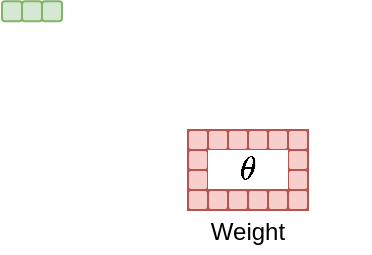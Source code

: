 <mxfile version="24.7.17">
  <diagram name="Page-1" id="_gRGWOFDqU3hSQWJzQTY">
    <mxGraphModel dx="1012" dy="705" grid="1" gridSize="10" guides="1" tooltips="1" connect="1" arrows="1" fold="1" page="1" pageScale="1" pageWidth="850" pageHeight="1100" math="0" shadow="0">
      <root>
        <mxCell id="0" />
        <mxCell id="1" parent="0" />
        <mxCell id="WS_xZBE_3K333JoHeQVc-1" value="" style="group;fillColor=default;strokeColor=#b85450;" vertex="1" connectable="0" parent="1">
          <mxGeometry x="590" y="340" width="60" height="40" as="geometry" />
        </mxCell>
        <mxCell id="WS_xZBE_3K333JoHeQVc-2" value="" style="group;fillColor=#f8cecc;strokeColor=#b85450;" vertex="1" connectable="0" parent="WS_xZBE_3K333JoHeQVc-1">
          <mxGeometry y="10" width="60" height="10" as="geometry" />
        </mxCell>
        <mxCell id="WS_xZBE_3K333JoHeQVc-3" value="" style="rounded=1;whiteSpace=wrap;html=1;fillColor=#f8cecc;strokeColor=#b85450;" vertex="1" parent="WS_xZBE_3K333JoHeQVc-2">
          <mxGeometry width="10" height="10" as="geometry" />
        </mxCell>
        <mxCell id="WS_xZBE_3K333JoHeQVc-4" value="" style="rounded=1;whiteSpace=wrap;html=1;fillColor=#f8cecc;strokeColor=#b85450;" vertex="1" parent="WS_xZBE_3K333JoHeQVc-2">
          <mxGeometry x="10" width="10" height="10" as="geometry" />
        </mxCell>
        <mxCell id="WS_xZBE_3K333JoHeQVc-5" value="" style="rounded=1;whiteSpace=wrap;html=1;fillColor=#f8cecc;strokeColor=#b85450;" vertex="1" parent="WS_xZBE_3K333JoHeQVc-2">
          <mxGeometry x="20" width="10" height="10" as="geometry" />
        </mxCell>
        <mxCell id="WS_xZBE_3K333JoHeQVc-6" value="" style="rounded=1;whiteSpace=wrap;html=1;fillColor=#f8cecc;strokeColor=#b85450;" vertex="1" parent="WS_xZBE_3K333JoHeQVc-2">
          <mxGeometry x="30" width="10" height="10" as="geometry" />
        </mxCell>
        <mxCell id="WS_xZBE_3K333JoHeQVc-7" value="" style="rounded=1;whiteSpace=wrap;html=1;fillColor=#f8cecc;strokeColor=#b85450;" vertex="1" parent="WS_xZBE_3K333JoHeQVc-2">
          <mxGeometry x="40" width="10" height="10" as="geometry" />
        </mxCell>
        <mxCell id="WS_xZBE_3K333JoHeQVc-8" value="" style="rounded=1;whiteSpace=wrap;html=1;fillColor=#f8cecc;strokeColor=#b85450;" vertex="1" parent="WS_xZBE_3K333JoHeQVc-2">
          <mxGeometry x="50" width="10" height="10" as="geometry" />
        </mxCell>
        <mxCell id="WS_xZBE_3K333JoHeQVc-9" value="" style="group;fillColor=#f8cecc;strokeColor=#b85450;" vertex="1" connectable="0" parent="WS_xZBE_3K333JoHeQVc-1">
          <mxGeometry width="60" height="10" as="geometry" />
        </mxCell>
        <mxCell id="WS_xZBE_3K333JoHeQVc-10" value="" style="rounded=1;whiteSpace=wrap;html=1;fillColor=#f8cecc;strokeColor=#b85450;" vertex="1" parent="WS_xZBE_3K333JoHeQVc-9">
          <mxGeometry width="10" height="10" as="geometry" />
        </mxCell>
        <mxCell id="WS_xZBE_3K333JoHeQVc-11" value="" style="rounded=1;whiteSpace=wrap;html=1;fillColor=#f8cecc;strokeColor=#b85450;" vertex="1" parent="WS_xZBE_3K333JoHeQVc-9">
          <mxGeometry x="10" width="10" height="10" as="geometry" />
        </mxCell>
        <mxCell id="WS_xZBE_3K333JoHeQVc-12" value="" style="rounded=1;whiteSpace=wrap;html=1;fillColor=#f8cecc;strokeColor=#b85450;" vertex="1" parent="WS_xZBE_3K333JoHeQVc-9">
          <mxGeometry x="20" width="10" height="10" as="geometry" />
        </mxCell>
        <mxCell id="WS_xZBE_3K333JoHeQVc-13" value="" style="rounded=1;whiteSpace=wrap;html=1;fillColor=#f8cecc;strokeColor=#b85450;" vertex="1" parent="WS_xZBE_3K333JoHeQVc-9">
          <mxGeometry x="30" width="10" height="10" as="geometry" />
        </mxCell>
        <mxCell id="WS_xZBE_3K333JoHeQVc-14" value="" style="rounded=1;whiteSpace=wrap;html=1;fillColor=#f8cecc;strokeColor=#b85450;" vertex="1" parent="WS_xZBE_3K333JoHeQVc-9">
          <mxGeometry x="40" width="10" height="10" as="geometry" />
        </mxCell>
        <mxCell id="WS_xZBE_3K333JoHeQVc-15" value="" style="rounded=1;whiteSpace=wrap;html=1;fillColor=#f8cecc;strokeColor=#b85450;" vertex="1" parent="WS_xZBE_3K333JoHeQVc-9">
          <mxGeometry x="50" width="10" height="10" as="geometry" />
        </mxCell>
        <mxCell id="WS_xZBE_3K333JoHeQVc-16" value="" style="group;fillColor=none;strokeColor=#b85450;" vertex="1" connectable="0" parent="WS_xZBE_3K333JoHeQVc-1">
          <mxGeometry y="20" width="60" height="20" as="geometry" />
        </mxCell>
        <mxCell id="WS_xZBE_3K333JoHeQVc-17" value="" style="rounded=1;whiteSpace=wrap;html=1;fillColor=#f8cecc;strokeColor=#b85450;" vertex="1" parent="WS_xZBE_3K333JoHeQVc-16">
          <mxGeometry width="10" height="10" as="geometry" />
        </mxCell>
        <mxCell id="WS_xZBE_3K333JoHeQVc-18" value="" style="rounded=1;whiteSpace=wrap;html=1;fillColor=#f8cecc;strokeColor=#b85450;" vertex="1" parent="WS_xZBE_3K333JoHeQVc-16">
          <mxGeometry x="10" width="10" height="10" as="geometry" />
        </mxCell>
        <mxCell id="WS_xZBE_3K333JoHeQVc-19" value="" style="rounded=1;whiteSpace=wrap;html=1;fillColor=#f8cecc;strokeColor=#b85450;" vertex="1" parent="WS_xZBE_3K333JoHeQVc-16">
          <mxGeometry x="20" width="10" height="10" as="geometry" />
        </mxCell>
        <mxCell id="WS_xZBE_3K333JoHeQVc-20" value="" style="rounded=1;whiteSpace=wrap;html=1;fillColor=#f8cecc;strokeColor=#b85450;" vertex="1" parent="WS_xZBE_3K333JoHeQVc-16">
          <mxGeometry x="30" width="10" height="10" as="geometry" />
        </mxCell>
        <mxCell id="WS_xZBE_3K333JoHeQVc-21" value="" style="rounded=1;whiteSpace=wrap;html=1;fillColor=#f8cecc;strokeColor=#b85450;" vertex="1" parent="WS_xZBE_3K333JoHeQVc-16">
          <mxGeometry x="40" width="10" height="10" as="geometry" />
        </mxCell>
        <mxCell id="WS_xZBE_3K333JoHeQVc-22" value="" style="rounded=1;whiteSpace=wrap;html=1;fillColor=#f8cecc;strokeColor=#b85450;" vertex="1" parent="WS_xZBE_3K333JoHeQVc-16">
          <mxGeometry x="50" width="10" height="10" as="geometry" />
        </mxCell>
        <mxCell id="WS_xZBE_3K333JoHeQVc-23" value="&lt;font style=&quot;font-size: 14px;&quot;&gt;$$\mathbf{\theta}$$&lt;/font&gt;" style="text;html=1;align=center;verticalAlign=middle;whiteSpace=wrap;rounded=0;fillColor=default;" vertex="1" parent="WS_xZBE_3K333JoHeQVc-16">
          <mxGeometry x="10" y="-10" width="40" height="20" as="geometry" />
        </mxCell>
        <mxCell id="WS_xZBE_3K333JoHeQVc-24" value="" style="group;fillColor=#f8cecc;strokeColor=#b85450;" vertex="1" connectable="0" parent="WS_xZBE_3K333JoHeQVc-1">
          <mxGeometry y="30" width="60" height="10" as="geometry" />
        </mxCell>
        <mxCell id="WS_xZBE_3K333JoHeQVc-25" value="" style="rounded=1;whiteSpace=wrap;html=1;fillColor=#f8cecc;strokeColor=#b85450;" vertex="1" parent="WS_xZBE_3K333JoHeQVc-24">
          <mxGeometry width="10" height="10" as="geometry" />
        </mxCell>
        <mxCell id="WS_xZBE_3K333JoHeQVc-26" value="" style="rounded=1;whiteSpace=wrap;html=1;fillColor=#f8cecc;strokeColor=#b85450;" vertex="1" parent="WS_xZBE_3K333JoHeQVc-24">
          <mxGeometry x="10" width="10" height="10" as="geometry" />
        </mxCell>
        <mxCell id="WS_xZBE_3K333JoHeQVc-27" value="" style="rounded=1;whiteSpace=wrap;html=1;fillColor=#f8cecc;strokeColor=#b85450;" vertex="1" parent="WS_xZBE_3K333JoHeQVc-24">
          <mxGeometry x="20" width="10" height="10" as="geometry" />
        </mxCell>
        <mxCell id="WS_xZBE_3K333JoHeQVc-28" value="" style="rounded=1;whiteSpace=wrap;html=1;fillColor=#f8cecc;strokeColor=#b85450;" vertex="1" parent="WS_xZBE_3K333JoHeQVc-24">
          <mxGeometry x="30" width="10" height="10" as="geometry" />
        </mxCell>
        <mxCell id="WS_xZBE_3K333JoHeQVc-29" value="" style="rounded=1;whiteSpace=wrap;html=1;fillColor=#f8cecc;strokeColor=#b85450;" vertex="1" parent="WS_xZBE_3K333JoHeQVc-24">
          <mxGeometry x="40" width="10" height="10" as="geometry" />
        </mxCell>
        <mxCell id="WS_xZBE_3K333JoHeQVc-30" value="" style="rounded=1;whiteSpace=wrap;html=1;fillColor=#f8cecc;strokeColor=#b85450;" vertex="1" parent="WS_xZBE_3K333JoHeQVc-24">
          <mxGeometry x="50" width="10" height="10" as="geometry" />
        </mxCell>
        <mxCell id="WS_xZBE_3K333JoHeQVc-31" value="Weight" style="text;html=1;align=center;verticalAlign=middle;whiteSpace=wrap;rounded=0;" vertex="1" parent="1">
          <mxGeometry x="590" y="381" width="60" height="20" as="geometry" />
        </mxCell>
        <mxCell id="WS_xZBE_3K333JoHeQVc-32" value="" style="rounded=1;whiteSpace=wrap;html=1;fillColor=#d5e8d4;strokeColor=#82b366;" vertex="1" parent="1">
          <mxGeometry x="497" y="275.62" width="10" height="10" as="geometry" />
        </mxCell>
        <mxCell id="WS_xZBE_3K333JoHeQVc-33" value="" style="rounded=1;whiteSpace=wrap;html=1;fillColor=#d5e8d4;strokeColor=#82b366;" vertex="1" parent="1">
          <mxGeometry x="507" y="275.62" width="10" height="10" as="geometry" />
        </mxCell>
        <mxCell id="WS_xZBE_3K333JoHeQVc-34" value="" style="rounded=1;whiteSpace=wrap;html=1;fillColor=#d5e8d4;strokeColor=#82b366;" vertex="1" parent="1">
          <mxGeometry x="517" y="275.62" width="10" height="10" as="geometry" />
        </mxCell>
      </root>
    </mxGraphModel>
  </diagram>
</mxfile>
